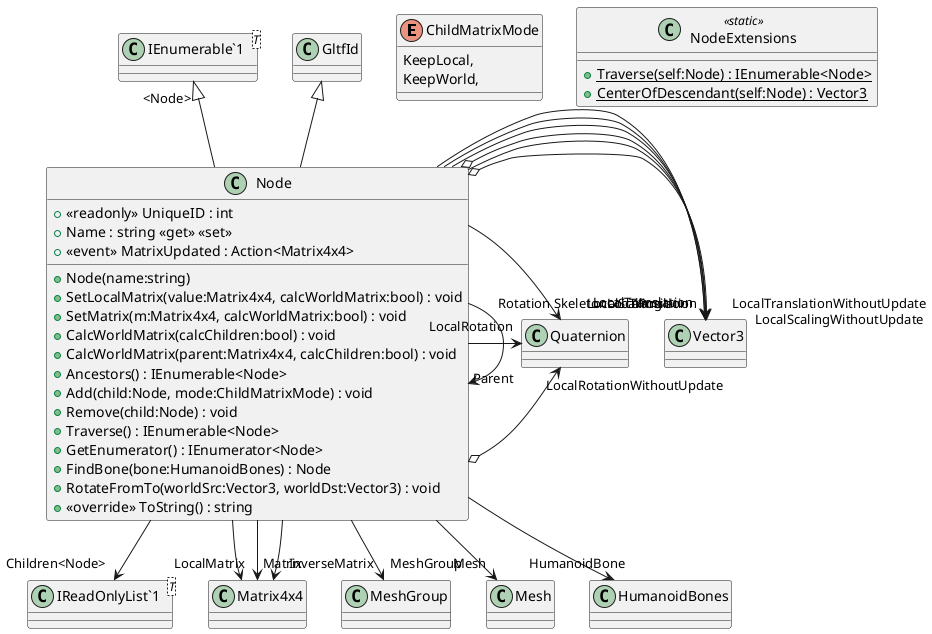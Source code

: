@startuml
enum ChildMatrixMode {
    KeepLocal,
    KeepWorld,
}
class Node {
    + <<readonly>> UniqueID : int
    + Name : string <<get>> <<set>>
    + Node(name:string)
    + SetLocalMatrix(value:Matrix4x4, calcWorldMatrix:bool) : void
    + SetMatrix(m:Matrix4x4, calcWorldMatrix:bool) : void
    + CalcWorldMatrix(calcChildren:bool) : void
    + CalcWorldMatrix(parent:Matrix4x4, calcChildren:bool) : void
    +  <<event>> MatrixUpdated : Action<Matrix4x4> 
    + Ancestors() : IEnumerable<Node>
    + Add(child:Node, mode:ChildMatrixMode) : void
    + Remove(child:Node) : void
    + Traverse() : IEnumerable<Node>
    + GetEnumerator() : IEnumerator<Node>
    + FindBone(bone:HumanoidBones) : Node
    + RotateFromTo(worldSrc:Vector3, worldDst:Vector3) : void
    + <<override>> ToString() : string
}
class NodeExtensions <<static>> {
    + {static} Traverse(self:Node) : IEnumerable<Node>
    + {static} CenterOfDescendant(self:Node) : Vector3
}
class "IEnumerable`1"<T> {
}
class "IReadOnlyList`1"<T> {
}
GltfId <|-- Node
"IEnumerable`1" "<Node>" <|-- Node
Node o-> "LocalTranslationWithoutUpdate" Vector3
Node --> "LocalTranslation" Vector3
Node o-> "LocalRotationWithoutUpdate" Quaternion
Node --> "LocalRotation" Quaternion
Node o-> "LocalScalingWithoutUpdate" Vector3
Node --> "LocalScaling" Vector3
Node --> "LocalMatrix" Matrix4x4
Node --> "Matrix" Matrix4x4
Node --> "Rotation" Quaternion
Node --> "InverseMatrix" Matrix4x4
Node --> "Translation" Vector3
Node --> "SkeletonLocalPosition" Vector3
Node --> "Parent" Node
Node --> "MeshGroup" MeshGroup
Node --> "Mesh" Mesh
Node --> "HumanoidBone" HumanoidBones
Node --> "Children<Node>" "IReadOnlyList`1"
@enduml
